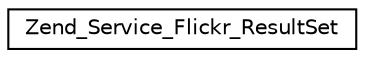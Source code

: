 digraph G
{
  edge [fontname="Helvetica",fontsize="10",labelfontname="Helvetica",labelfontsize="10"];
  node [fontname="Helvetica",fontsize="10",shape=record];
  rankdir="LR";
  Node1 [label="Zend_Service_Flickr_ResultSet",height=0.2,width=0.4,color="black", fillcolor="white", style="filled",URL="$class_zend___service___flickr___result_set.html"];
}

